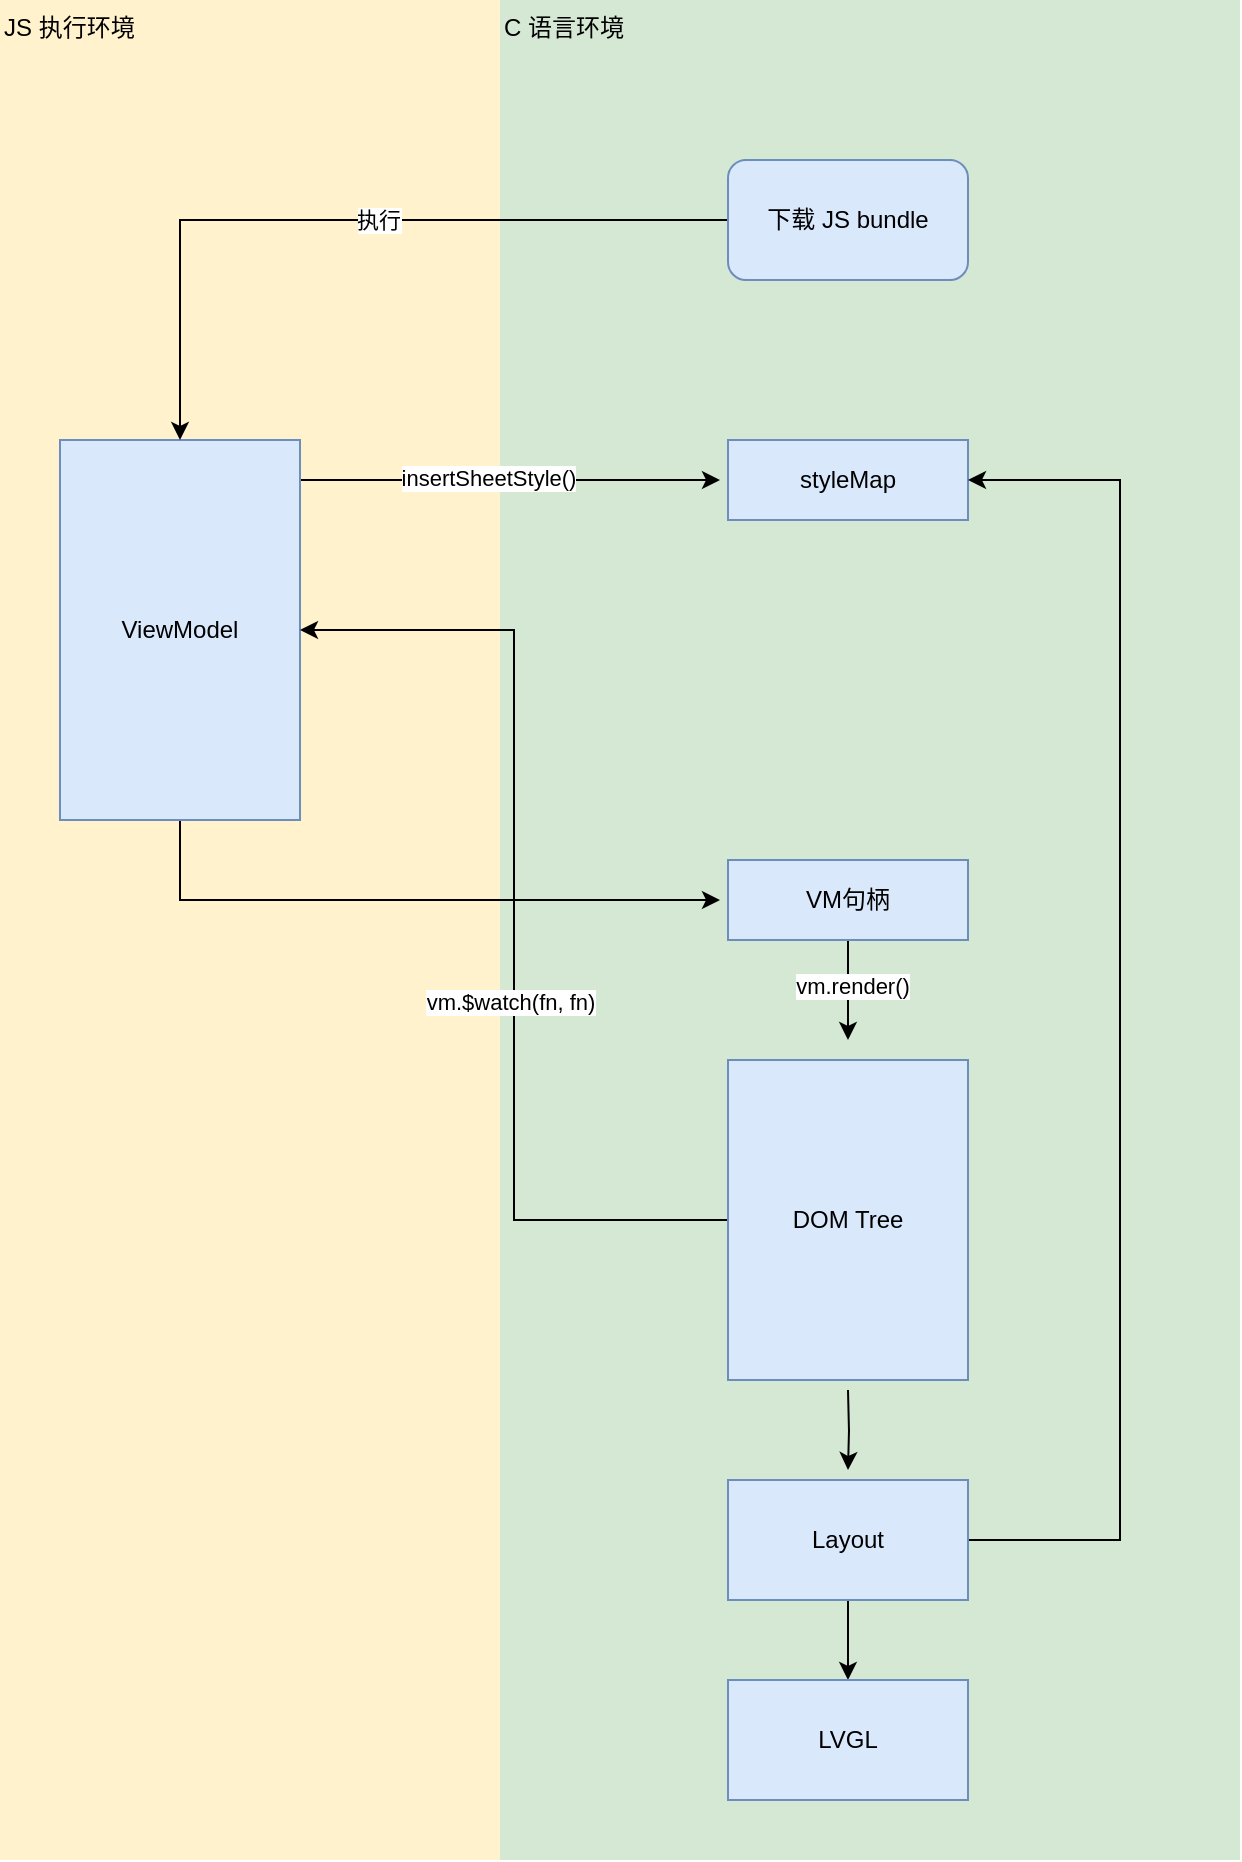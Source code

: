 <mxfile version="14.1.8" type="github">
  <diagram id="zopnYvLFupMf_QatLkO7" name="第 1 页">
    <mxGraphModel dx="1351" dy="809" grid="1" gridSize="10" guides="1" tooltips="1" connect="1" arrows="1" fold="1" page="1" pageScale="1" pageWidth="827" pageHeight="1169" math="0" shadow="0">
      <root>
        <mxCell id="0" />
        <mxCell id="1" parent="0" />
        <mxCell id="kOUK11Z6ZiSmbg7C7C5k-31" value="C 语言环境" style="rounded=0;whiteSpace=wrap;html=1;align=left;fillColor=#d5e8d4;strokeColor=none;verticalAlign=top;" vertex="1" parent="1">
          <mxGeometry x="440" y="100" width="370" height="930" as="geometry" />
        </mxCell>
        <mxCell id="kOUK11Z6ZiSmbg7C7C5k-30" value="JS 执行环境" style="rounded=0;whiteSpace=wrap;html=1;align=left;fillColor=#fff2cc;strokeColor=none;verticalAlign=top;" vertex="1" parent="1">
          <mxGeometry x="190" y="100" width="250" height="930" as="geometry" />
        </mxCell>
        <mxCell id="kOUK11Z6ZiSmbg7C7C5k-7" style="edgeStyle=orthogonalEdgeStyle;rounded=0;orthogonalLoop=1;jettySize=auto;html=1;" edge="1" parent="1" source="kOUK11Z6ZiSmbg7C7C5k-1">
          <mxGeometry relative="1" as="geometry">
            <mxPoint x="550" y="340" as="targetPoint" />
            <Array as="points">
              <mxPoint x="410" y="340" />
              <mxPoint x="410" y="340" />
            </Array>
          </mxGeometry>
        </mxCell>
        <mxCell id="kOUK11Z6ZiSmbg7C7C5k-8" value="insertSheetStyle()" style="edgeLabel;html=1;align=center;verticalAlign=middle;resizable=0;points=[];" vertex="1" connectable="0" parent="kOUK11Z6ZiSmbg7C7C5k-7">
          <mxGeometry x="-0.105" y="1" relative="1" as="geometry">
            <mxPoint as="offset" />
          </mxGeometry>
        </mxCell>
        <mxCell id="kOUK11Z6ZiSmbg7C7C5k-10" style="edgeStyle=orthogonalEdgeStyle;rounded=0;orthogonalLoop=1;jettySize=auto;html=1;" edge="1" parent="1" source="kOUK11Z6ZiSmbg7C7C5k-1">
          <mxGeometry relative="1" as="geometry">
            <mxPoint x="550" y="550" as="targetPoint" />
            <Array as="points">
              <mxPoint x="280" y="550" />
              <mxPoint x="550" y="550" />
            </Array>
          </mxGeometry>
        </mxCell>
        <mxCell id="kOUK11Z6ZiSmbg7C7C5k-1" value="ViewModel" style="rounded=0;whiteSpace=wrap;html=1;fillColor=#dae8fc;strokeColor=#6c8ebf;align=center;verticalAlign=middle;" vertex="1" parent="1">
          <mxGeometry x="220" y="320" width="120" height="190" as="geometry" />
        </mxCell>
        <mxCell id="kOUK11Z6ZiSmbg7C7C5k-3" style="edgeStyle=orthogonalEdgeStyle;rounded=0;orthogonalLoop=1;jettySize=auto;html=1;entryX=0.5;entryY=0;entryDx=0;entryDy=0;" edge="1" parent="1" source="kOUK11Z6ZiSmbg7C7C5k-2" target="kOUK11Z6ZiSmbg7C7C5k-1">
          <mxGeometry relative="1" as="geometry" />
        </mxCell>
        <mxCell id="kOUK11Z6ZiSmbg7C7C5k-4" value="执行" style="edgeLabel;html=1;align=center;verticalAlign=middle;resizable=0;points=[];" vertex="1" connectable="0" parent="kOUK11Z6ZiSmbg7C7C5k-3">
          <mxGeometry x="-0.089" relative="1" as="geometry">
            <mxPoint as="offset" />
          </mxGeometry>
        </mxCell>
        <mxCell id="kOUK11Z6ZiSmbg7C7C5k-2" value="下载 JS bundle" style="rounded=1;whiteSpace=wrap;html=1;fillColor=#dae8fc;strokeColor=#6c8ebf;" vertex="1" parent="1">
          <mxGeometry x="554" y="180" width="120" height="60" as="geometry" />
        </mxCell>
        <mxCell id="kOUK11Z6ZiSmbg7C7C5k-6" value="styleMap" style="rounded=0;whiteSpace=wrap;html=1;align=center;fillColor=#dae8fc;strokeColor=#6c8ebf;" vertex="1" parent="1">
          <mxGeometry x="554" y="320" width="120" height="40" as="geometry" />
        </mxCell>
        <mxCell id="kOUK11Z6ZiSmbg7C7C5k-23" style="edgeStyle=orthogonalEdgeStyle;rounded=0;orthogonalLoop=1;jettySize=auto;html=1;" edge="1" parent="1" source="kOUK11Z6ZiSmbg7C7C5k-9">
          <mxGeometry relative="1" as="geometry">
            <mxPoint x="614" y="620" as="targetPoint" />
          </mxGeometry>
        </mxCell>
        <mxCell id="kOUK11Z6ZiSmbg7C7C5k-24" value="vm.render()" style="edgeLabel;html=1;align=center;verticalAlign=middle;resizable=0;points=[];" vertex="1" connectable="0" parent="kOUK11Z6ZiSmbg7C7C5k-23">
          <mxGeometry x="-0.08" y="2" relative="1" as="geometry">
            <mxPoint as="offset" />
          </mxGeometry>
        </mxCell>
        <mxCell id="kOUK11Z6ZiSmbg7C7C5k-9" value="VM句柄" style="rounded=0;whiteSpace=wrap;html=1;align=center;fillColor=#dae8fc;strokeColor=#6c8ebf;" vertex="1" parent="1">
          <mxGeometry x="554" y="530" width="120" height="40" as="geometry" />
        </mxCell>
        <mxCell id="kOUK11Z6ZiSmbg7C7C5k-25" style="edgeStyle=orthogonalEdgeStyle;rounded=0;orthogonalLoop=1;jettySize=auto;html=1;entryX=1;entryY=0.5;entryDx=0;entryDy=0;" edge="1" parent="1" source="kOUK11Z6ZiSmbg7C7C5k-12" target="kOUK11Z6ZiSmbg7C7C5k-1">
          <mxGeometry relative="1" as="geometry" />
        </mxCell>
        <mxCell id="kOUK11Z6ZiSmbg7C7C5k-26" value="vm.$watch(fn, fn)" style="edgeLabel;html=1;align=center;verticalAlign=middle;resizable=0;points=[];" vertex="1" connectable="0" parent="kOUK11Z6ZiSmbg7C7C5k-25">
          <mxGeometry x="-0.151" y="2" relative="1" as="geometry">
            <mxPoint as="offset" />
          </mxGeometry>
        </mxCell>
        <mxCell id="kOUK11Z6ZiSmbg7C7C5k-27" style="edgeStyle=orthogonalEdgeStyle;rounded=0;orthogonalLoop=1;jettySize=auto;html=1;" edge="1" parent="1">
          <mxGeometry relative="1" as="geometry">
            <mxPoint x="614" y="835" as="targetPoint" />
            <mxPoint x="614" y="795" as="sourcePoint" />
          </mxGeometry>
        </mxCell>
        <mxCell id="kOUK11Z6ZiSmbg7C7C5k-12" value="DOM Tree" style="rounded=0;whiteSpace=wrap;html=1;align=center;fillColor=#dae8fc;strokeColor=#6c8ebf;" vertex="1" parent="1">
          <mxGeometry x="554" y="630" width="120" height="160" as="geometry" />
        </mxCell>
        <mxCell id="kOUK11Z6ZiSmbg7C7C5k-29" style="edgeStyle=orthogonalEdgeStyle;rounded=0;orthogonalLoop=1;jettySize=auto;html=1;entryX=0.5;entryY=0;entryDx=0;entryDy=0;" edge="1" parent="1" source="kOUK11Z6ZiSmbg7C7C5k-21" target="kOUK11Z6ZiSmbg7C7C5k-28">
          <mxGeometry relative="1" as="geometry" />
        </mxCell>
        <mxCell id="kOUK11Z6ZiSmbg7C7C5k-32" style="edgeStyle=orthogonalEdgeStyle;rounded=0;orthogonalLoop=1;jettySize=auto;html=1;entryX=1;entryY=0.5;entryDx=0;entryDy=0;" edge="1" parent="1" source="kOUK11Z6ZiSmbg7C7C5k-21" target="kOUK11Z6ZiSmbg7C7C5k-6">
          <mxGeometry relative="1" as="geometry">
            <Array as="points">
              <mxPoint x="750" y="870" />
              <mxPoint x="750" y="340" />
            </Array>
          </mxGeometry>
        </mxCell>
        <mxCell id="kOUK11Z6ZiSmbg7C7C5k-21" value="Layout" style="rounded=0;whiteSpace=wrap;html=1;align=center;fillColor=#dae8fc;strokeColor=#6c8ebf;" vertex="1" parent="1">
          <mxGeometry x="554" y="840" width="120" height="60" as="geometry" />
        </mxCell>
        <mxCell id="kOUK11Z6ZiSmbg7C7C5k-28" value="LVGL" style="rounded=0;whiteSpace=wrap;html=1;align=center;fillColor=#dae8fc;strokeColor=#6c8ebf;" vertex="1" parent="1">
          <mxGeometry x="554" y="940" width="120" height="60" as="geometry" />
        </mxCell>
      </root>
    </mxGraphModel>
  </diagram>
</mxfile>
